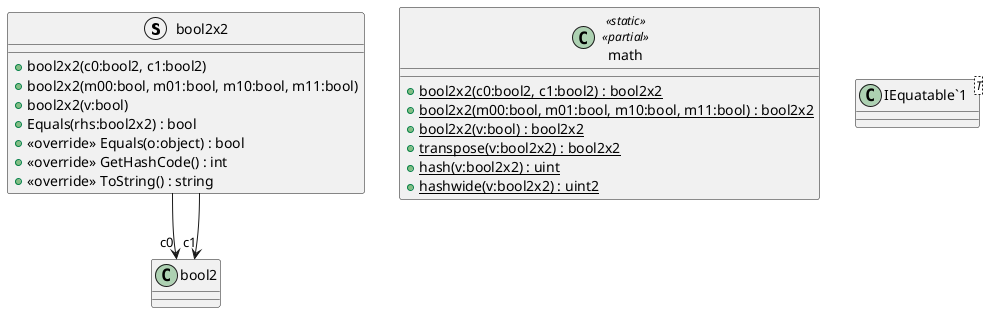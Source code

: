 @startuml
struct bool2x2 {
    + bool2x2(c0:bool2, c1:bool2)
    + bool2x2(m00:bool, m01:bool, m10:bool, m11:bool)
    + bool2x2(v:bool)
    + Equals(rhs:bool2x2) : bool
    + <<override>> Equals(o:object) : bool
    + <<override>> GetHashCode() : int
    + <<override>> ToString() : string
}
class math <<static>> <<partial>> {
    + {static} bool2x2(c0:bool2, c1:bool2) : bool2x2
    + {static} bool2x2(m00:bool, m01:bool, m10:bool, m11:bool) : bool2x2
    + {static} bool2x2(v:bool) : bool2x2
    + {static} transpose(v:bool2x2) : bool2x2
    + {static} hash(v:bool2x2) : uint
    + {static} hashwide(v:bool2x2) : uint2
}
class "IEquatable`1"<T> {
}
bool2x2 --> "c0" bool2
bool2x2 --> "c1" bool2
@enduml
